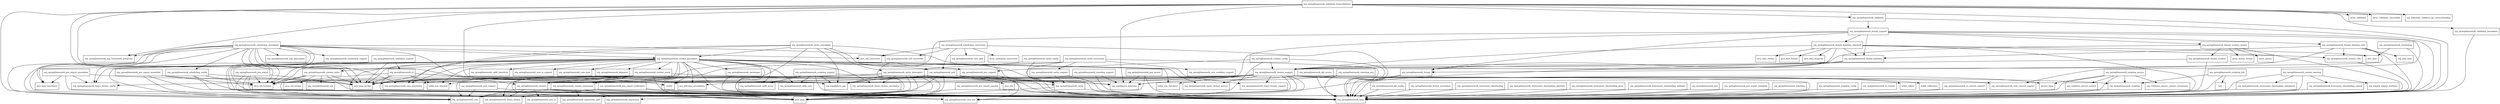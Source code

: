 digraph spring_context_5_0_0_RELEASE_package_dependencies {
  node [shape = box, fontsize=10.0];
  org_springframework_cache -> java_lang;
  org_springframework_cache -> org_springframework_lang;
  org_springframework_cache_annotation -> java_lang;
  org_springframework_cache_annotation -> java_lang_invoke;
  org_springframework_cache_annotation -> org_aopalliance_aop;
  org_springframework_cache_annotation -> org_springframework_cache;
  org_springframework_cache_annotation -> org_springframework_cache_interceptor;
  org_springframework_cache_annotation -> org_springframework_context_annotation;
  org_springframework_cache_annotation -> org_springframework_core_annotation;
  org_springframework_cache_annotation -> org_springframework_lang;
  org_springframework_cache_concurrent -> java_lang_invoke;
  org_springframework_cache_concurrent -> java_util_function;
  org_springframework_cache_concurrent -> org_springframework_cache;
  org_springframework_cache_concurrent -> org_springframework_cache_support;
  org_springframework_cache_concurrent -> org_springframework_core_serializer_support;
  org_springframework_cache_concurrent -> org_springframework_lang;
  org_springframework_cache_config -> org_springframework_cache_interceptor;
  org_springframework_cache_config -> org_springframework_lang;
  org_springframework_cache_interceptor -> java_lang;
  org_springframework_cache_interceptor -> java_lang_invoke;
  org_springframework_cache_interceptor -> java_util;
  org_springframework_cache_interceptor -> java_util_function;
  org_springframework_cache_interceptor -> org_aopalliance_aop;
  org_springframework_cache_interceptor -> org_aopalliance_intercept;
  org_springframework_cache_interceptor -> org_springframework_beans_factory;
  org_springframework_cache_interceptor -> org_springframework_beans_factory_annotation;
  org_springframework_cache_interceptor -> org_springframework_cache;
  org_springframework_cache_interceptor -> org_springframework_context_expression;
  org_springframework_cache_interceptor -> org_springframework_core;
  org_springframework_cache_interceptor -> org_springframework_expression;
  org_springframework_cache_interceptor -> org_springframework_lang;
  org_springframework_cache_support -> org_springframework_cache;
  org_springframework_cache_support -> org_springframework_lang;
  org_springframework_context -> java_lang;
  org_springframework_context -> org_springframework_beans_factory;
  org_springframework_context -> org_springframework_core;
  org_springframework_context -> org_springframework_core_env;
  org_springframework_context -> org_springframework_core_io;
  org_springframework_context -> org_springframework_lang;
  org_springframework_context_annotation -> java_lang;
  org_springframework_context_annotation -> java_lang_annotation;
  org_springframework_context_annotation -> java_lang_invoke;
  org_springframework_context_annotation -> java_util_function;
  org_springframework_context_annotation -> kotlin;
  org_springframework_context_annotation -> kotlin_jvm_functions;
  org_springframework_context_annotation -> kotlin_jvm_internal;
  org_springframework_context_annotation -> org_jetbrains_annotations;
  org_springframework_context_annotation -> org_springframework_beans_factory;
  org_springframework_context_annotation -> org_springframework_beans_factory_annotation;
  org_springframework_context_annotation -> org_springframework_beans_factory_config;
  org_springframework_context_annotation -> org_springframework_beans_factory_groovy;
  org_springframework_context_annotation -> org_springframework_beans_factory_support;
  org_springframework_context_annotation -> org_springframework_cglib_core;
  org_springframework_context_annotation -> org_springframework_cglib_proxy;
  org_springframework_context_annotation -> org_springframework_cglib_transform;
  org_springframework_context_annotation -> org_springframework_context;
  org_springframework_context_annotation -> org_springframework_context_event;
  org_springframework_context_annotation -> org_springframework_context_index;
  org_springframework_context_annotation -> org_springframework_core;
  org_springframework_context_annotation -> org_springframework_core_annotation;
  org_springframework_context_annotation -> org_springframework_core_env;
  org_springframework_context_annotation -> org_springframework_core_io_support;
  org_springframework_context_annotation -> org_springframework_core_type;
  org_springframework_context_annotation -> org_springframework_jmx_support;
  org_springframework_context_annotation -> org_springframework_jndi;
  org_springframework_context_annotation -> org_springframework_lang;
  org_springframework_context_annotation -> org_springframework_objenesis;
  org_springframework_context_annotation -> org_springframework_stereotype;
  org_springframework_context_config -> org_springframework_context_support;
  org_springframework_context_config -> org_springframework_core_env;
  org_springframework_context_config -> org_springframework_jmx_support;
  org_springframework_context_config -> org_springframework_lang;
  org_springframework_context_event -> java_lang_invoke;
  org_springframework_context_event -> org_aopalliance_intercept;
  org_springframework_context_event -> org_springframework_beans_factory;
  org_springframework_context_event -> org_springframework_context;
  org_springframework_context_event -> org_springframework_context_expression;
  org_springframework_context_event -> org_springframework_core;
  org_springframework_context_event -> org_springframework_core_annotation;
  org_springframework_context_event -> org_springframework_expression;
  org_springframework_context_event -> org_springframework_lang;
  org_springframework_context_expression -> org_springframework_core;
  org_springframework_context_expression -> org_springframework_core_env;
  org_springframework_context_expression -> org_springframework_expression;
  org_springframework_context_expression -> org_springframework_expression_spel;
  org_springframework_context_expression -> org_springframework_lang;
  org_springframework_context_i18n -> org_springframework_lang;
  org_springframework_context_index -> java_lang_invoke;
  org_springframework_context_index -> java_util_function;
  org_springframework_context_index -> java_util_stream;
  org_springframework_context_index -> org_springframework_core;
  org_springframework_context_index -> org_springframework_lang;
  org_springframework_context_index -> org_springframework_util;
  org_springframework_context_support -> groovy_lang;
  org_springframework_context_support -> java_lang_invoke;
  org_springframework_context_support -> java_util_function;
  org_springframework_context_support -> kotlin;
  org_springframework_context_support -> kotlin_collections;
  org_springframework_context_support -> kotlin_jvm_functions;
  org_springframework_context_support -> kotlin_jvm_internal;
  org_springframework_context_support -> kotlin_reflect;
  org_springframework_context_support -> org_jetbrains_annotations;
  org_springframework_context_support -> org_springframework_beans_factory;
  org_springframework_context_support -> org_springframework_beans_factory_config;
  org_springframework_context_support -> org_springframework_beans_factory_groovy;
  org_springframework_context_support -> org_springframework_beans_factory_support;
  org_springframework_context_support -> org_springframework_context;
  org_springframework_context_support -> org_springframework_core;
  org_springframework_context_support -> org_springframework_core_convert_support;
  org_springframework_context_support -> org_springframework_core_env;
  org_springframework_context_support -> org_springframework_lang;
  org_springframework_context_weaving -> org_aspectj_weaver_loadtime;
  org_springframework_context_weaving -> org_springframework_beans_factory;
  org_springframework_context_weaving -> org_springframework_instrument_classloading_tomcat;
  org_springframework_context_weaving -> org_springframework_instrument_classloading_websphere;
  org_springframework_context_weaving -> org_springframework_lang;
  org_springframework_ejb_access -> org_aopalliance_intercept;
  org_springframework_ejb_access -> org_springframework_lang;
  org_springframework_ejb_config -> org_springframework_lang;
  org_springframework_format -> java_lang;
  org_springframework_format -> org_springframework_lang;
  org_springframework_format_annotation -> org_springframework_lang;
  org_springframework_format_datetime -> org_springframework_context_support;
  org_springframework_format_datetime -> org_springframework_format;
  org_springframework_format_datetime -> org_springframework_lang;
  org_springframework_format_datetime_joda -> org_joda_time;
  org_springframework_format_datetime_joda -> org_springframework_context_i18n;
  org_springframework_format_datetime_joda -> org_springframework_context_support;
  org_springframework_format_datetime_joda -> org_springframework_format;
  org_springframework_format_datetime_joda -> org_springframework_format_datetime;
  org_springframework_format_datetime_joda -> org_springframework_lang;
  org_springframework_format_datetime_standard -> java_time;
  org_springframework_format_datetime_standard -> java_time_chrono;
  org_springframework_format_datetime_standard -> java_time_format;
  org_springframework_format_datetime_standard -> java_time_temporal;
  org_springframework_format_datetime_standard -> org_springframework_context_i18n;
  org_springframework_format_datetime_standard -> org_springframework_context_support;
  org_springframework_format_datetime_standard -> org_springframework_format;
  org_springframework_format_datetime_standard -> org_springframework_format_datetime;
  org_springframework_format_datetime_standard -> org_springframework_lang;
  org_springframework_format_number -> org_springframework_context_support;
  org_springframework_format_number -> org_springframework_lang;
  org_springframework_format_number_money -> javax_money;
  org_springframework_format_number_money -> javax_money_format;
  org_springframework_format_number_money -> org_springframework_context_support;
  org_springframework_format_number_money -> org_springframework_format_number;
  org_springframework_format_number_money -> org_springframework_lang;
  org_springframework_format_support -> org_springframework_context;
  org_springframework_format_support -> org_springframework_core;
  org_springframework_format_support -> org_springframework_core_convert_support;
  org_springframework_format_support -> org_springframework_format;
  org_springframework_format_support -> org_springframework_format_datetime;
  org_springframework_format_support -> org_springframework_format_datetime_joda;
  org_springframework_format_support -> org_springframework_format_datetime_standard;
  org_springframework_format_support -> org_springframework_format_number_money;
  org_springframework_format_support -> org_springframework_lang;
  org_springframework_instrument_classloading -> org_springframework_lang;
  org_springframework_instrument_classloading_glassfish -> org_springframework_lang;
  org_springframework_instrument_classloading_jboss -> org_springframework_lang;
  org_springframework_instrument_classloading_tomcat -> org_springframework_lang;
  org_springframework_instrument_classloading_weblogic -> org_springframework_lang;
  org_springframework_instrument_classloading_websphere -> org_springframework_lang;
  org_springframework_jmx -> org_springframework_lang;
  org_springframework_jmx_access -> org_aopalliance_intercept;
  org_springframework_jmx_access -> org_springframework_core;
  org_springframework_jmx_access -> org_springframework_lang;
  org_springframework_jmx_export -> java_lang;
  org_springframework_jmx_export -> java_lang_invoke;
  org_springframework_jmx_export -> java_util_function;
  org_springframework_jmx_export -> org_springframework_beans_factory;
  org_springframework_jmx_export -> org_springframework_lang;
  org_springframework_jmx_export_annotation -> java_lang_annotation;
  org_springframework_jmx_export_annotation -> org_springframework_beans_factory_config;
  org_springframework_jmx_export_annotation -> org_springframework_core_annotation;
  org_springframework_jmx_export_annotation -> org_springframework_lang;
  org_springframework_jmx_export_assembler -> java_lang_invoke;
  org_springframework_jmx_export_assembler -> java_util_function;
  org_springframework_jmx_export_assembler -> org_springframework_core;
  org_springframework_jmx_export_assembler -> org_springframework_lang;
  org_springframework_jmx_export_metadata -> org_springframework_lang;
  org_springframework_jmx_export_naming -> java_lang;
  org_springframework_jmx_export_naming -> org_springframework_lang;
  org_springframework_jmx_export_notification -> java_lang;
  org_springframework_jmx_export_notification -> org_springframework_beans_factory;
  org_springframework_jmx_export_notification -> org_springframework_lang;
  org_springframework_jmx_support -> org_springframework_lang;
  org_springframework_jndi -> java_lang;
  org_springframework_jndi -> java_lang_invoke;
  org_springframework_jndi -> org_aopalliance_aop;
  org_springframework_jndi -> org_aopalliance_intercept;
  org_springframework_jndi -> org_springframework_core;
  org_springframework_jndi -> org_springframework_core_env;
  org_springframework_jndi -> org_springframework_lang;
  org_springframework_jndi_support -> org_springframework_core;
  org_springframework_jndi_support -> org_springframework_lang;
  org_springframework_remoting -> org_springframework_lang;
  org_springframework_remoting_rmi -> org_aopalliance_intercept;
  org_springframework_remoting_rmi -> org_springframework_lang;
  org_springframework_remoting_support -> org_aopalliance_aop;
  org_springframework_remoting_support -> org_aopalliance_intercept;
  org_springframework_remoting_support -> org_springframework_lang;
  org_springframework_scheduling -> java_time;
  org_springframework_scheduling -> org_springframework_lang;
  org_springframework_scheduling_annotation -> java_lang;
  org_springframework_scheduling_annotation -> java_lang_annotation;
  org_springframework_scheduling_annotation -> java_lang_invoke;
  org_springframework_scheduling_annotation -> java_util_concurrent;
  org_springframework_scheduling_annotation -> java_util_function;
  org_springframework_scheduling_annotation -> org_aopalliance_aop;
  org_springframework_scheduling_annotation -> org_springframework_aop_framework_autoproxy;
  org_springframework_scheduling_annotation -> org_springframework_aop_interceptor;
  org_springframework_scheduling_annotation -> org_springframework_beans_factory;
  org_springframework_scheduling_annotation -> org_springframework_beans_factory_config;
  org_springframework_scheduling_annotation -> org_springframework_context;
  org_springframework_scheduling_annotation -> org_springframework_context_annotation;
  org_springframework_scheduling_annotation -> org_springframework_core;
  org_springframework_scheduling_annotation -> org_springframework_core_annotation;
  org_springframework_scheduling_annotation -> org_springframework_lang;
  org_springframework_scheduling_annotation -> org_springframework_scheduling_config;
  org_springframework_scheduling_annotation -> org_springframework_scheduling_support;
  org_springframework_scheduling_annotation -> org_springframework_util_concurrent;
  org_springframework_scheduling_concurrent -> java_util_concurrent;
  org_springframework_scheduling_concurrent -> javax_enterprise_concurrent;
  org_springframework_scheduling_concurrent -> org_springframework_core_task;
  org_springframework_scheduling_concurrent -> org_springframework_jndi;
  org_springframework_scheduling_concurrent -> org_springframework_lang;
  org_springframework_scheduling_concurrent -> org_springframework_util_concurrent;
  org_springframework_scheduling_config -> java_lang_invoke;
  org_springframework_scheduling_config -> java_util_function;
  org_springframework_scheduling_config -> org_springframework_beans_factory;
  org_springframework_scheduling_config -> org_springframework_lang;
  org_springframework_scheduling_support -> org_springframework_lang;
  org_springframework_scripting -> org_springframework_lang;
  org_springframework_scripting_bsh -> bsh;
  org_springframework_scripting_bsh -> org_springframework_lang;
  org_springframework_scripting_bsh -> org_springframework_scripting;
  org_springframework_scripting_config -> org_springframework_lang;
  org_springframework_scripting_groovy -> groovy_lang;
  org_springframework_scripting_groovy -> java_lang;
  org_springframework_scripting_groovy -> org_codehaus_groovy_control;
  org_springframework_scripting_groovy -> org_codehaus_groovy_control_customizers;
  org_springframework_scripting_groovy -> org_springframework_lang;
  org_springframework_scripting_groovy -> org_springframework_scripting;
  org_springframework_scripting_support -> org_aopalliance_aop;
  org_springframework_scripting_support -> org_springframework_cglib_core;
  org_springframework_scripting_support -> org_springframework_cglib_proxy;
  org_springframework_scripting_support -> org_springframework_lang;
  org_springframework_scripting_support -> org_springframework_scripting;
  org_springframework_stereotype -> org_springframework_lang;
  org_springframework_ui -> java_lang_invoke;
  org_springframework_ui -> java_util_function;
  org_springframework_ui -> kotlin;
  org_springframework_ui -> kotlin_jvm_internal;
  org_springframework_ui -> org_jetbrains_annotations;
  org_springframework_ui -> org_springframework_lang;
  org_springframework_ui_context -> org_springframework_lang;
  org_springframework_ui_context_support -> org_springframework_lang;
  org_springframework_validation -> org_springframework_format_support;
  org_springframework_validation -> org_springframework_lang;
  org_springframework_validation_annotation -> org_springframework_lang;
  org_springframework_validation_beanvalidation -> java_lang_invoke;
  org_springframework_validation_beanvalidation -> java_util_function;
  org_springframework_validation_beanvalidation -> javax_validation;
  org_springframework_validation_beanvalidation -> javax_validation_executable;
  org_springframework_validation_beanvalidation -> org_aopalliance_aop;
  org_springframework_validation_beanvalidation -> org_aopalliance_intercept;
  org_springframework_validation_beanvalidation -> org_hibernate_validator_spi_resourceloading;
  org_springframework_validation_beanvalidation -> org_springframework_aop_framework_autoproxy;
  org_springframework_validation_beanvalidation -> org_springframework_core;
  org_springframework_validation_beanvalidation -> org_springframework_lang;
  org_springframework_validation_beanvalidation -> org_springframework_validation;
  org_springframework_validation_beanvalidation -> org_springframework_validation_annotation;
  org_springframework_validation_support -> java_lang_invoke;
  org_springframework_validation_support -> java_util_function;
  org_springframework_validation_support -> org_springframework_lang;
  org_springframework_validation_support -> org_springframework_ui;
}

